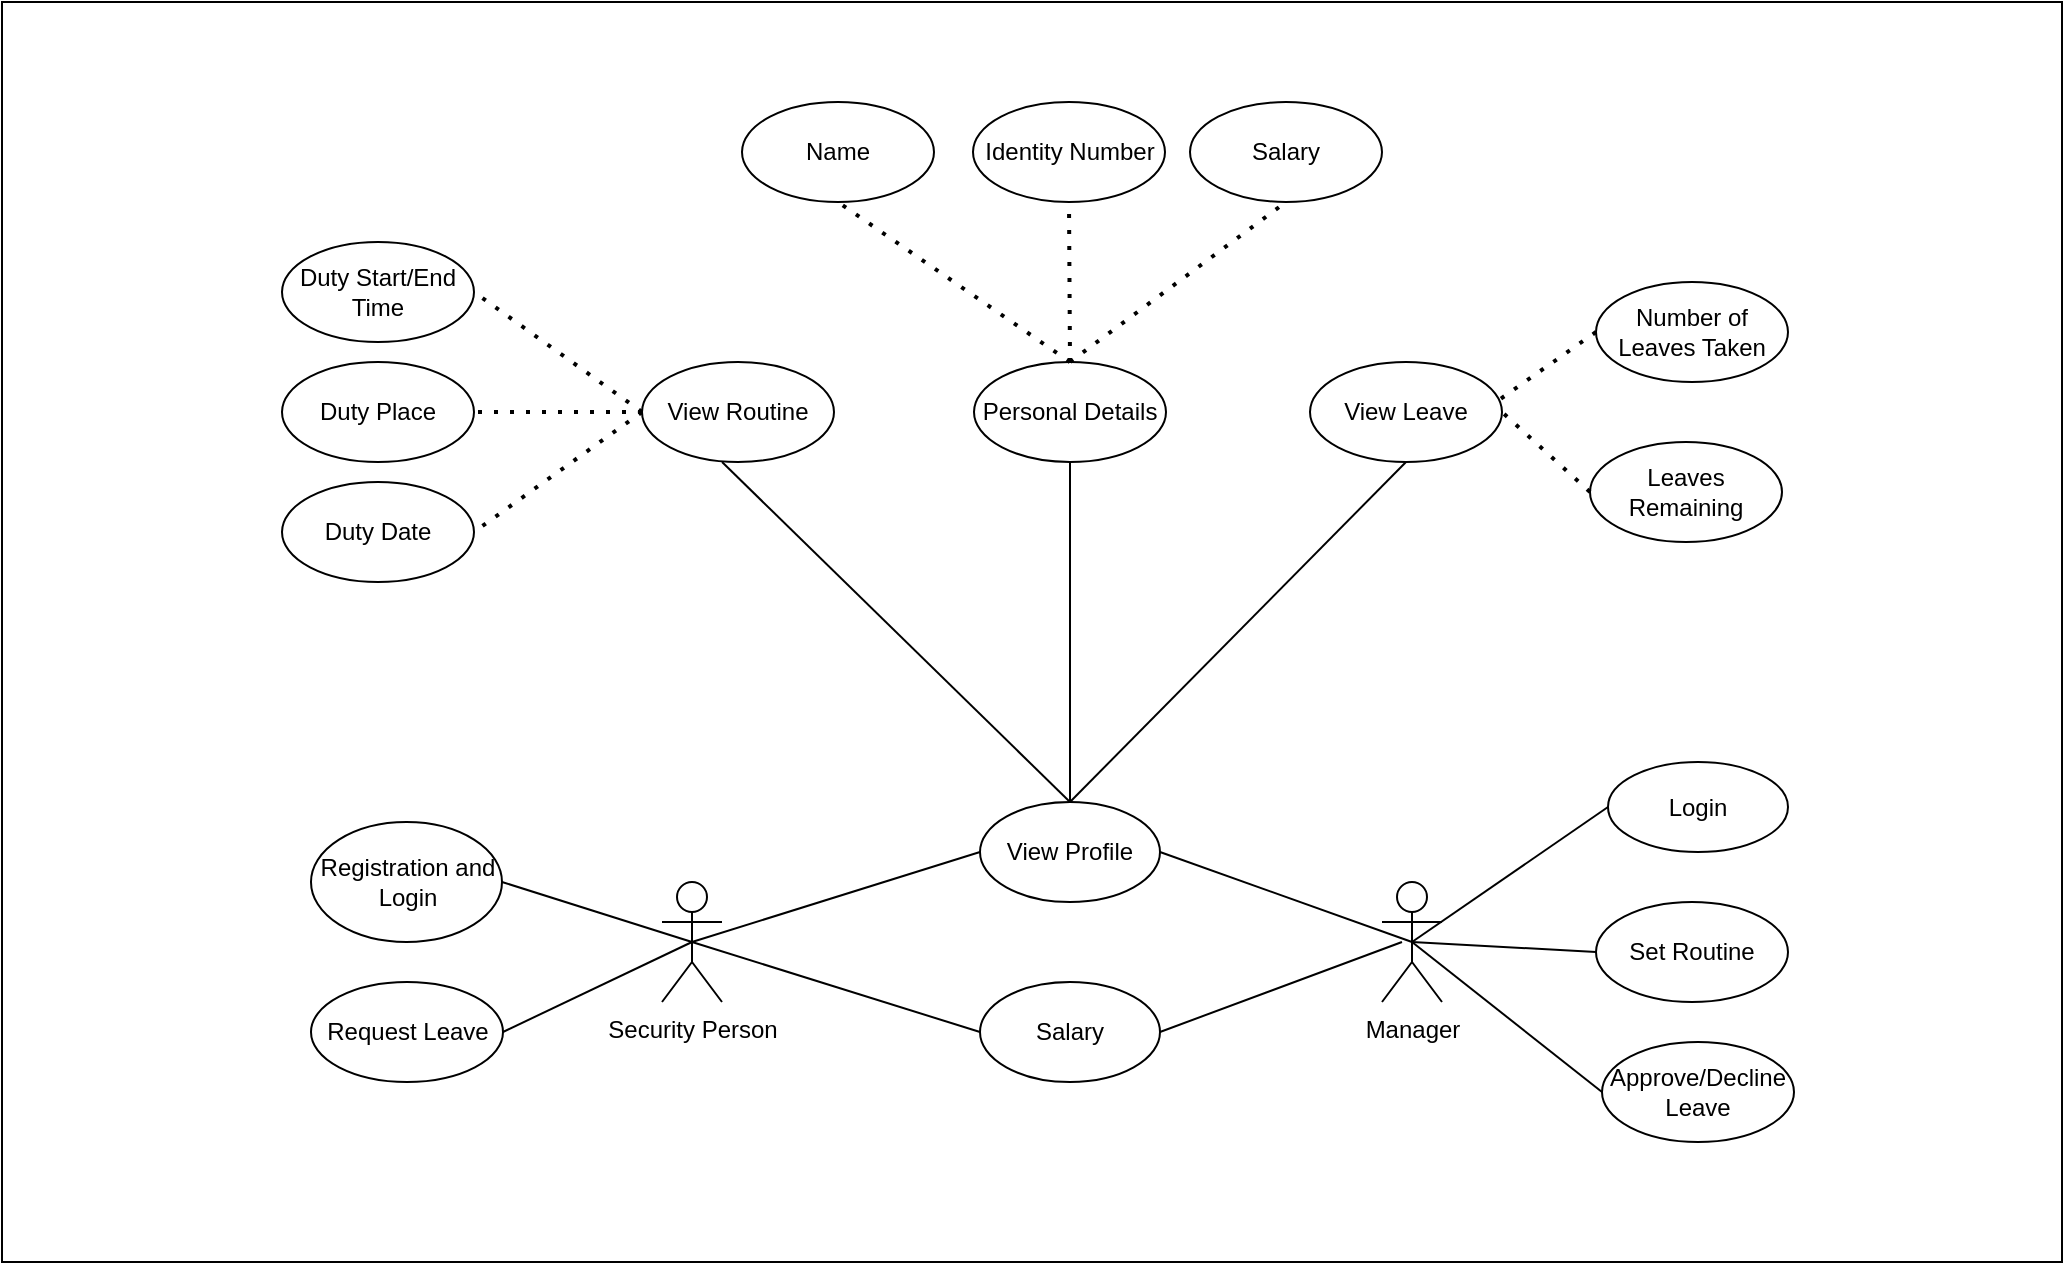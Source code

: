 <mxfile version="17.4.6" pages="2"><diagram id="b6mz7QB2NkH0sTItS8mG" name="3CampusSecurityUseCase"><mxGraphModel dx="2702" dy="1260" grid="1" gridSize="10" guides="1" tooltips="1" connect="1" arrows="1" fold="1" page="1" pageScale="1" pageWidth="827" pageHeight="1169" math="0" shadow="0"><root><mxCell id="0"/><mxCell id="1" parent="0"/><mxCell id="WGyLH8GH4cM9ZP9HDmzL-42" value="" style="rounded=0;whiteSpace=wrap;html=1;" vertex="1" parent="1"><mxGeometry x="360" y="250" width="1030" height="630" as="geometry"/></mxCell><mxCell id="WGyLH8GH4cM9ZP9HDmzL-1" value="Security Person" style="shape=umlActor;verticalLabelPosition=bottom;verticalAlign=top;html=1;outlineConnect=0;" vertex="1" parent="1"><mxGeometry x="690" y="690" width="30" height="60" as="geometry"/></mxCell><mxCell id="WGyLH8GH4cM9ZP9HDmzL-2" value="Manager" style="shape=umlActor;verticalLabelPosition=bottom;verticalAlign=top;html=1;outlineConnect=0;" vertex="1" parent="1"><mxGeometry x="1050" y="690" width="30" height="60" as="geometry"/></mxCell><mxCell id="WGyLH8GH4cM9ZP9HDmzL-3" value="Registration and Login" style="ellipse;whiteSpace=wrap;html=1;" vertex="1" parent="1"><mxGeometry x="514.5" y="660" width="95.5" height="60" as="geometry"/></mxCell><mxCell id="WGyLH8GH4cM9ZP9HDmzL-4" value="Login" style="ellipse;whiteSpace=wrap;html=1;" vertex="1" parent="1"><mxGeometry x="1163" y="630" width="90" height="45" as="geometry"/></mxCell><mxCell id="WGyLH8GH4cM9ZP9HDmzL-5" value="Request Leave" style="ellipse;whiteSpace=wrap;html=1;" vertex="1" parent="1"><mxGeometry x="514.5" y="740" width="96" height="50" as="geometry"/></mxCell><mxCell id="WGyLH8GH4cM9ZP9HDmzL-6" value="Approve/Decline Leave" style="ellipse;whiteSpace=wrap;html=1;" vertex="1" parent="1"><mxGeometry x="1160" y="770" width="96" height="50" as="geometry"/></mxCell><mxCell id="WGyLH8GH4cM9ZP9HDmzL-7" value="Set Routine" style="ellipse;whiteSpace=wrap;html=1;" vertex="1" parent="1"><mxGeometry x="1157" y="700" width="96" height="50" as="geometry"/></mxCell><mxCell id="WGyLH8GH4cM9ZP9HDmzL-8" value="View Routine" style="ellipse;whiteSpace=wrap;html=1;" vertex="1" parent="1"><mxGeometry x="680" y="430" width="96" height="50" as="geometry"/></mxCell><mxCell id="WGyLH8GH4cM9ZP9HDmzL-9" value="Salary" style="ellipse;whiteSpace=wrap;html=1;" vertex="1" parent="1"><mxGeometry x="849" y="740" width="90" height="50" as="geometry"/></mxCell><mxCell id="WGyLH8GH4cM9ZP9HDmzL-10" value="View Profile" style="ellipse;whiteSpace=wrap;html=1;" vertex="1" parent="1"><mxGeometry x="849" y="650" width="90" height="50" as="geometry"/></mxCell><mxCell id="WGyLH8GH4cM9ZP9HDmzL-11" value="View Leave" style="ellipse;whiteSpace=wrap;html=1;" vertex="1" parent="1"><mxGeometry x="1014" y="430" width="96" height="50" as="geometry"/></mxCell><mxCell id="WGyLH8GH4cM9ZP9HDmzL-12" value="Duty Date" style="ellipse;whiteSpace=wrap;html=1;" vertex="1" parent="1"><mxGeometry x="500" y="490" width="96" height="50" as="geometry"/></mxCell><mxCell id="WGyLH8GH4cM9ZP9HDmzL-13" value="Duty Place" style="ellipse;whiteSpace=wrap;html=1;" vertex="1" parent="1"><mxGeometry x="500" y="430" width="96" height="50" as="geometry"/></mxCell><mxCell id="WGyLH8GH4cM9ZP9HDmzL-14" value="Duty Start/End Time" style="ellipse;whiteSpace=wrap;html=1;" vertex="1" parent="1"><mxGeometry x="500" y="370" width="96" height="50" as="geometry"/></mxCell><mxCell id="WGyLH8GH4cM9ZP9HDmzL-15" value="Number of Leaves Taken&lt;span style=&quot;color: rgba(0 , 0 , 0 , 0) ; font-family: monospace ; font-size: 0px&quot;&gt;%3CmxGraphModel%3E%3Croot%3E%3CmxCell%20id%3D%220%22%2F%3E%3CmxCell%20id%3D%221%22%20parent%3D%220%22%2F%3E%3CmxCell%20id%3D%222%22%20value%3D%22View%20Leave%22%20style%3D%22ellipse%3BwhiteSpace%3Dwrap%3Bhtml%3D1%3B%22%20vertex%3D%221%22%20parent%3D%221%22%3E%3CmxGeometry%20x%3D%22450%22%20y%3D%22110%22%20width%3D%2296%22%20height%3D%2250%22%20as%3D%22geometry%22%2F%3E%3C%2FmxCell%3E%3C%2Froot%3E%3C%2FmxGraphModel%3E&lt;/span&gt;" style="ellipse;whiteSpace=wrap;html=1;" vertex="1" parent="1"><mxGeometry x="1157" y="390" width="96" height="50" as="geometry"/></mxCell><mxCell id="WGyLH8GH4cM9ZP9HDmzL-16" value="Leaves Remaining&lt;span style=&quot;color: rgba(0 , 0 , 0 , 0) ; font-family: monospace ; font-size: 0px&quot;&gt;%3CmxGraphModel%3E%3Croot%3E%3CmxCell%20id%3D%220%22%2F%3E%3CmxCell%20id%3D%221%22%20parent%3D%220%22%2F%3E%3CmxCell%20id%3D%222%22%20value%3D%22View%20Leave%22%20style%3D%22ellipse%3BwhiteSpace%3Dwrap%3Bhtml%3D1%3B%22%20vertex%3D%221%22%20parent%3D%221%22%3E%3CmxGeometry%20x%3D%22450%22%20y%3D%22110%22%20width%3D%2296%22%20height%3D%2250%22%20as%3D%22geometry%22%2F%3E%3C%2FmxCell%3E%3C%2Froot%3E%3C%2FmxGraphModel%3E&lt;/span&gt;" style="ellipse;whiteSpace=wrap;html=1;" vertex="1" parent="1"><mxGeometry x="1154" y="470" width="96" height="50" as="geometry"/></mxCell><mxCell id="WGyLH8GH4cM9ZP9HDmzL-17" value="Personal Details" style="ellipse;whiteSpace=wrap;html=1;" vertex="1" parent="1"><mxGeometry x="846" y="430" width="96" height="50" as="geometry"/></mxCell><mxCell id="WGyLH8GH4cM9ZP9HDmzL-18" value="" style="endArrow=none;html=1;rounded=0;entryX=0.5;entryY=0.5;entryDx=0;entryDy=0;entryPerimeter=0;exitX=1;exitY=0.5;exitDx=0;exitDy=0;" edge="1" parent="1" source="WGyLH8GH4cM9ZP9HDmzL-3" target="WGyLH8GH4cM9ZP9HDmzL-1"><mxGeometry width="50" height="50" relative="1" as="geometry"><mxPoint x="650" y="850" as="sourcePoint"/><mxPoint x="700" y="800" as="targetPoint"/></mxGeometry></mxCell><mxCell id="WGyLH8GH4cM9ZP9HDmzL-19" value="" style="endArrow=none;html=1;rounded=0;entryX=0.5;entryY=0.5;entryDx=0;entryDy=0;entryPerimeter=0;exitX=1;exitY=0.5;exitDx=0;exitDy=0;" edge="1" parent="1" source="WGyLH8GH4cM9ZP9HDmzL-5" target="WGyLH8GH4cM9ZP9HDmzL-1"><mxGeometry width="50" height="50" relative="1" as="geometry"><mxPoint x="660" y="860" as="sourcePoint"/><mxPoint x="710" y="810" as="targetPoint"/></mxGeometry></mxCell><mxCell id="WGyLH8GH4cM9ZP9HDmzL-20" value="" style="endArrow=none;html=1;rounded=0;entryX=0.5;entryY=0.5;entryDx=0;entryDy=0;entryPerimeter=0;exitX=0;exitY=0.5;exitDx=0;exitDy=0;" edge="1" parent="1" source="WGyLH8GH4cM9ZP9HDmzL-10" target="WGyLH8GH4cM9ZP9HDmzL-1"><mxGeometry width="50" height="50" relative="1" as="geometry"><mxPoint x="670" y="870" as="sourcePoint"/><mxPoint x="720" y="820" as="targetPoint"/></mxGeometry></mxCell><mxCell id="WGyLH8GH4cM9ZP9HDmzL-21" value="" style="endArrow=none;html=1;rounded=0;entryX=0.5;entryY=0.5;entryDx=0;entryDy=0;entryPerimeter=0;exitX=0;exitY=0.5;exitDx=0;exitDy=0;" edge="1" parent="1" source="WGyLH8GH4cM9ZP9HDmzL-9" target="WGyLH8GH4cM9ZP9HDmzL-1"><mxGeometry width="50" height="50" relative="1" as="geometry"><mxPoint x="680" y="880" as="sourcePoint"/><mxPoint x="730" y="830" as="targetPoint"/></mxGeometry></mxCell><mxCell id="WGyLH8GH4cM9ZP9HDmzL-22" value="" style="endArrow=none;html=1;rounded=0;entryX=0.5;entryY=0.5;entryDx=0;entryDy=0;entryPerimeter=0;exitX=1;exitY=0.5;exitDx=0;exitDy=0;" edge="1" parent="1" source="WGyLH8GH4cM9ZP9HDmzL-10" target="WGyLH8GH4cM9ZP9HDmzL-2"><mxGeometry width="50" height="50" relative="1" as="geometry"><mxPoint x="990" y="650" as="sourcePoint"/><mxPoint x="740" y="840" as="targetPoint"/></mxGeometry></mxCell><mxCell id="WGyLH8GH4cM9ZP9HDmzL-23" value="" style="endArrow=none;html=1;rounded=0;exitX=1;exitY=0.5;exitDx=0;exitDy=0;" edge="1" parent="1" source="WGyLH8GH4cM9ZP9HDmzL-9"><mxGeometry width="50" height="50" relative="1" as="geometry"><mxPoint x="700" y="900" as="sourcePoint"/><mxPoint x="1060" y="720" as="targetPoint"/></mxGeometry></mxCell><mxCell id="WGyLH8GH4cM9ZP9HDmzL-24" value="" style="endArrow=none;html=1;rounded=0;exitX=0;exitY=0.5;exitDx=0;exitDy=0;entryX=0.5;entryY=0.5;entryDx=0;entryDy=0;entryPerimeter=0;" edge="1" parent="1" source="WGyLH8GH4cM9ZP9HDmzL-4" target="WGyLH8GH4cM9ZP9HDmzL-2"><mxGeometry width="50" height="50" relative="1" as="geometry"><mxPoint x="1160" y="652.5" as="sourcePoint"/><mxPoint x="1065" y="720" as="targetPoint"/></mxGeometry></mxCell><mxCell id="WGyLH8GH4cM9ZP9HDmzL-25" value="" style="endArrow=none;html=1;rounded=0;entryX=0.5;entryY=0.5;entryDx=0;entryDy=0;entryPerimeter=0;exitX=0;exitY=0.5;exitDx=0;exitDy=0;" edge="1" parent="1" source="WGyLH8GH4cM9ZP9HDmzL-7" target="WGyLH8GH4cM9ZP9HDmzL-2"><mxGeometry width="50" height="50" relative="1" as="geometry"><mxPoint x="720" y="920" as="sourcePoint"/><mxPoint x="770" y="870" as="targetPoint"/></mxGeometry></mxCell><mxCell id="WGyLH8GH4cM9ZP9HDmzL-26" value="" style="endArrow=none;html=1;rounded=0;entryX=0.5;entryY=0.5;entryDx=0;entryDy=0;entryPerimeter=0;exitX=0;exitY=0.5;exitDx=0;exitDy=0;" edge="1" parent="1" source="WGyLH8GH4cM9ZP9HDmzL-6" target="WGyLH8GH4cM9ZP9HDmzL-2"><mxGeometry width="50" height="50" relative="1" as="geometry"><mxPoint x="730" y="930" as="sourcePoint"/><mxPoint x="780" y="880" as="targetPoint"/></mxGeometry></mxCell><mxCell id="WGyLH8GH4cM9ZP9HDmzL-27" value="" style="endArrow=none;html=1;rounded=0;entryX=0.5;entryY=0;entryDx=0;entryDy=0;exitX=0.417;exitY=1;exitDx=0;exitDy=0;exitPerimeter=0;" edge="1" parent="1" source="WGyLH8GH4cM9ZP9HDmzL-8" target="WGyLH8GH4cM9ZP9HDmzL-10"><mxGeometry width="50" height="50" relative="1" as="geometry"><mxPoint x="740" y="820" as="sourcePoint"/><mxPoint x="790" y="770" as="targetPoint"/></mxGeometry></mxCell><mxCell id="WGyLH8GH4cM9ZP9HDmzL-28" value="" style="endArrow=none;html=1;rounded=0;entryX=0.5;entryY=0;entryDx=0;entryDy=0;exitX=0.5;exitY=1;exitDx=0;exitDy=0;" edge="1" parent="1" source="WGyLH8GH4cM9ZP9HDmzL-17" target="WGyLH8GH4cM9ZP9HDmzL-10"><mxGeometry width="50" height="50" relative="1" as="geometry"><mxPoint x="750" y="830" as="sourcePoint"/><mxPoint x="800" y="780" as="targetPoint"/></mxGeometry></mxCell><mxCell id="WGyLH8GH4cM9ZP9HDmzL-29" value="" style="endArrow=none;html=1;rounded=0;entryX=0.5;entryY=0;entryDx=0;entryDy=0;exitX=0.5;exitY=1;exitDx=0;exitDy=0;" edge="1" parent="1" source="WGyLH8GH4cM9ZP9HDmzL-11" target="WGyLH8GH4cM9ZP9HDmzL-10"><mxGeometry width="50" height="50" relative="1" as="geometry"><mxPoint x="760" y="840" as="sourcePoint"/><mxPoint x="810" y="790" as="targetPoint"/></mxGeometry></mxCell><mxCell id="WGyLH8GH4cM9ZP9HDmzL-30" value="" style="endArrow=none;dashed=1;html=1;dashPattern=1 3;strokeWidth=2;rounded=0;exitX=0;exitY=0.5;exitDx=0;exitDy=0;entryX=1;entryY=0.5;entryDx=0;entryDy=0;" edge="1" parent="1" source="WGyLH8GH4cM9ZP9HDmzL-8" target="WGyLH8GH4cM9ZP9HDmzL-13"><mxGeometry width="50" height="50" relative="1" as="geometry"><mxPoint x="870" y="760" as="sourcePoint"/><mxPoint x="920" y="710" as="targetPoint"/></mxGeometry></mxCell><mxCell id="WGyLH8GH4cM9ZP9HDmzL-31" value="" style="endArrow=none;dashed=1;html=1;dashPattern=1 3;strokeWidth=2;rounded=0;exitX=0;exitY=0.5;exitDx=0;exitDy=0;entryX=1;entryY=0.5;entryDx=0;entryDy=0;" edge="1" parent="1" source="WGyLH8GH4cM9ZP9HDmzL-8" target="WGyLH8GH4cM9ZP9HDmzL-12"><mxGeometry width="50" height="50" relative="1" as="geometry"><mxPoint x="690" y="465" as="sourcePoint"/><mxPoint x="606" y="465" as="targetPoint"/></mxGeometry></mxCell><mxCell id="WGyLH8GH4cM9ZP9HDmzL-32" value="" style="endArrow=none;dashed=1;html=1;dashPattern=1 3;strokeWidth=2;rounded=0;entryX=1;entryY=0.5;entryDx=0;entryDy=0;exitX=0;exitY=0.5;exitDx=0;exitDy=0;" edge="1" parent="1" source="WGyLH8GH4cM9ZP9HDmzL-8" target="WGyLH8GH4cM9ZP9HDmzL-14"><mxGeometry width="50" height="50" relative="1" as="geometry"><mxPoint x="670" y="430" as="sourcePoint"/><mxPoint x="616" y="475" as="targetPoint"/></mxGeometry></mxCell><mxCell id="WGyLH8GH4cM9ZP9HDmzL-33" value="" style="endArrow=none;dashed=1;html=1;dashPattern=1 3;strokeWidth=2;rounded=0;exitX=0;exitY=0.5;exitDx=0;exitDy=0;entryX=0.969;entryY=0.4;entryDx=0;entryDy=0;entryPerimeter=0;" edge="1" parent="1" source="WGyLH8GH4cM9ZP9HDmzL-15" target="WGyLH8GH4cM9ZP9HDmzL-11"><mxGeometry width="50" height="50" relative="1" as="geometry"><mxPoint x="1131" y="514.5" as="sourcePoint"/><mxPoint x="1047" y="514.5" as="targetPoint"/></mxGeometry></mxCell><mxCell id="WGyLH8GH4cM9ZP9HDmzL-34" value="" style="endArrow=none;dashed=1;html=1;dashPattern=1 3;strokeWidth=2;rounded=0;exitX=0;exitY=0.5;exitDx=0;exitDy=0;entryX=1;entryY=0.5;entryDx=0;entryDy=0;" edge="1" parent="1" source="WGyLH8GH4cM9ZP9HDmzL-16" target="WGyLH8GH4cM9ZP9HDmzL-11"><mxGeometry width="50" height="50" relative="1" as="geometry"><mxPoint x="717" y="495" as="sourcePoint"/><mxPoint x="633" y="495" as="targetPoint"/></mxGeometry></mxCell><mxCell id="WGyLH8GH4cM9ZP9HDmzL-35" value="Name" style="ellipse;whiteSpace=wrap;html=1;" vertex="1" parent="1"><mxGeometry x="730" y="300" width="96" height="50" as="geometry"/></mxCell><mxCell id="WGyLH8GH4cM9ZP9HDmzL-36" value="Identity Number" style="ellipse;whiteSpace=wrap;html=1;" vertex="1" parent="1"><mxGeometry x="845.5" y="300" width="96" height="50" as="geometry"/></mxCell><mxCell id="WGyLH8GH4cM9ZP9HDmzL-37" value="Salary" style="ellipse;whiteSpace=wrap;html=1;" vertex="1" parent="1"><mxGeometry x="954" y="300" width="96" height="50" as="geometry"/></mxCell><mxCell id="WGyLH8GH4cM9ZP9HDmzL-38" value="" style="endArrow=none;dashed=1;html=1;dashPattern=1 3;strokeWidth=2;rounded=0;exitX=0.5;exitY=0;exitDx=0;exitDy=0;entryX=0.5;entryY=1;entryDx=0;entryDy=0;" edge="1" parent="1" source="WGyLH8GH4cM9ZP9HDmzL-17" target="WGyLH8GH4cM9ZP9HDmzL-35"><mxGeometry width="50" height="50" relative="1" as="geometry"><mxPoint x="840" y="430" as="sourcePoint"/><mxPoint x="770" y="440" as="targetPoint"/></mxGeometry></mxCell><mxCell id="WGyLH8GH4cM9ZP9HDmzL-39" value="" style="endArrow=none;dashed=1;html=1;dashPattern=1 3;strokeWidth=2;rounded=0;exitX=0.5;exitY=0;exitDx=0;exitDy=0;entryX=0.5;entryY=1;entryDx=0;entryDy=0;" edge="1" parent="1" source="WGyLH8GH4cM9ZP9HDmzL-17" target="WGyLH8GH4cM9ZP9HDmzL-36"><mxGeometry width="50" height="50" relative="1" as="geometry"><mxPoint x="850" y="440" as="sourcePoint"/><mxPoint x="780" y="450" as="targetPoint"/></mxGeometry></mxCell><mxCell id="WGyLH8GH4cM9ZP9HDmzL-40" value="" style="endArrow=none;dashed=1;html=1;dashPattern=1 3;strokeWidth=2;rounded=0;exitX=0.5;exitY=0;exitDx=0;exitDy=0;entryX=0.5;entryY=1;entryDx=0;entryDy=0;" edge="1" parent="1" source="WGyLH8GH4cM9ZP9HDmzL-17" target="WGyLH8GH4cM9ZP9HDmzL-37"><mxGeometry width="50" height="50" relative="1" as="geometry"><mxPoint x="860" y="450" as="sourcePoint"/><mxPoint x="790" y="460" as="targetPoint"/></mxGeometry></mxCell></root></mxGraphModel></diagram><diagram name="3CampusSecurityClass" id="l3RA1TI2ZmyWoAA0p6ES"><mxGraphModel dx="2392" dy="1512" grid="1" gridSize="10" guides="1" tooltips="1" connect="1" arrows="1" fold="1" page="1" pageScale="1" pageWidth="850" pageHeight="1100" math="0" shadow="0"><root><mxCell id="0"/><mxCell id="1" parent="0"/><mxCell id="AU-ceAukP1jAG6qNdZRI-1" value="" style="rounded=0;whiteSpace=wrap;html=1;" vertex="1" parent="1"><mxGeometry x="1210" y="270" width="1020" height="590" as="geometry"/></mxCell><mxCell id="0cC0mtkbQ0x0JJJ7ETFk-1" value="Security Personnel" style="swimlane;fontStyle=0;childLayout=stackLayout;horizontal=1;startSize=30;horizontalStack=0;resizeParent=1;resizeParentMax=0;resizeLast=0;collapsible=1;marginBottom=0;" parent="1" vertex="1"><mxGeometry x="1260" y="330" width="200" height="230" as="geometry"><mxRectangle x="482" y="20" width="60" height="30" as="alternateBounds"/></mxGeometry></mxCell><mxCell id="0cC0mtkbQ0x0JJJ7ETFk-2" value="+int personnel_id&#10;+string personnel_name&#10;#int personnel salary &#10;-string duty_place&#10;-date duty_date&#10;-string duty_time&#10;-int leaves_taken&#10;-int leaves_reamining&#10;&#10;&#10;&#10;" style="text;strokeColor=none;fillColor=none;align=left;verticalAlign=middle;spacingLeft=4;spacingRight=4;overflow=hidden;points=[[0,0.5],[1,0.5]];portConstraint=eastwest;rotatable=0;" parent="0cC0mtkbQ0x0JJJ7ETFk-1" vertex="1"><mxGeometry y="30" width="200" height="130" as="geometry"/></mxCell><mxCell id="0cC0mtkbQ0x0JJJ7ETFk-3" value="-view_routine ()&#10;#salary_check ()&#10;-update_profile ()&#10;-leave_request ()&#10;&#10;&#10;&#10;" style="text;strokeColor=none;fillColor=none;align=left;verticalAlign=middle;spacingLeft=4;spacingRight=4;overflow=hidden;points=[[0,0.5],[1,0.5]];portConstraint=eastwest;rotatable=0;" parent="0cC0mtkbQ0x0JJJ7ETFk-1" vertex="1"><mxGeometry y="160" width="200" height="70" as="geometry"/></mxCell><mxCell id="It3V9W_SMqlJNKpuKTfG-1" value="Manager" style="swimlane;fontStyle=0;childLayout=stackLayout;horizontal=1;startSize=30;horizontalStack=0;resizeParent=1;resizeParentMax=0;resizeLast=0;collapsible=1;marginBottom=0;" parent="1" vertex="1"><mxGeometry x="1950" y="380" width="200" height="120" as="geometry"><mxRectangle x="482" y="20" width="60" height="30" as="alternateBounds"/></mxGeometry></mxCell><mxCell id="It3V9W_SMqlJNKpuKTfG-2" value="+int manager_id&#10;+string manager_name &#10;&#10;&#10;" style="text;strokeColor=none;fillColor=none;align=left;verticalAlign=middle;spacingLeft=4;spacingRight=4;overflow=hidden;points=[[0,0.5],[1,0.5]];portConstraint=eastwest;rotatable=0;" parent="It3V9W_SMqlJNKpuKTfG-1" vertex="1"><mxGeometry y="30" width="200" height="40" as="geometry"/></mxCell><mxCell id="It3V9W_SMqlJNKpuKTfG-3" value="-set_routine ()&#10;-update_salary ()&#10;-approve_deny_leave_request ()&#10;&#10;&#10;&#10;" style="text;strokeColor=none;fillColor=none;align=left;verticalAlign=middle;spacingLeft=4;spacingRight=4;overflow=hidden;points=[[0,0.5],[1,0.5]];portConstraint=eastwest;rotatable=0;" parent="It3V9W_SMqlJNKpuKTfG-1" vertex="1"><mxGeometry y="70" width="200" height="50" as="geometry"/></mxCell><mxCell id="OvQitNXEnRkgR5Dw-by_-9" style="edgeStyle=orthogonalEdgeStyle;rounded=0;orthogonalLoop=1;jettySize=auto;html=1;exitX=0.5;exitY=0;exitDx=0;exitDy=0;entryX=0;entryY=0.5;entryDx=0;entryDy=0;" parent="1" source="OvQitNXEnRkgR5Dw-by_-1" target="OvQitNXEnRkgR5Dw-by_-6" edge="1"><mxGeometry relative="1" as="geometry"/></mxCell><mxCell id="OvQitNXEnRkgR5Dw-by_-15" value="update" style="edgeLabel;html=1;align=center;verticalAlign=middle;resizable=0;points=[];" parent="OvQitNXEnRkgR5Dw-by_-9" vertex="1" connectable="0"><mxGeometry x="-0.218" relative="1" as="geometry"><mxPoint as="offset"/></mxGeometry></mxCell><mxCell id="OvQitNXEnRkgR5Dw-by_-1" value="DutyArea" style="swimlane;fontStyle=0;childLayout=stackLayout;horizontal=1;startSize=30;horizontalStack=0;resizeParent=1;resizeParentMax=0;resizeLast=0;collapsible=1;marginBottom=0;" parent="1" vertex="1"><mxGeometry x="1540" y="650" width="200" height="150" as="geometry"><mxRectangle x="482" y="20" width="60" height="30" as="alternateBounds"/></mxGeometry></mxCell><mxCell id="OvQitNXEnRkgR5Dw-by_-2" value="+int area&#10;+string time&#10;+date duty_date&#10;+string security_assigned" style="text;strokeColor=none;fillColor=none;align=left;verticalAlign=middle;spacingLeft=4;spacingRight=4;overflow=hidden;points=[[0,0.5],[1,0.5]];portConstraint=eastwest;rotatable=0;" parent="OvQitNXEnRkgR5Dw-by_-1" vertex="1"><mxGeometry y="30" width="200" height="70" as="geometry"/></mxCell><mxCell id="OvQitNXEnRkgR5Dw-by_-3" value="-view_routine ()&#10;-record_entry ()&#10;-record checkout ()&#10;&#10;&#10;&#10;&#10;" style="text;strokeColor=none;fillColor=none;align=left;verticalAlign=middle;spacingLeft=4;spacingRight=4;overflow=hidden;points=[[0,0.5],[1,0.5]];portConstraint=eastwest;rotatable=0;" parent="OvQitNXEnRkgR5Dw-by_-1" vertex="1"><mxGeometry y="100" width="200" height="50" as="geometry"/></mxCell><mxCell id="OvQitNXEnRkgR5Dw-by_-4" value="System" style="swimlane;fontStyle=0;childLayout=stackLayout;horizontal=1;startSize=30;horizontalStack=0;resizeParent=1;resizeParentMax=0;resizeLast=0;collapsible=1;marginBottom=0;" parent="1" vertex="1"><mxGeometry x="1610" y="370" width="200" height="140" as="geometry"><mxRectangle x="482" y="20" width="60" height="30" as="alternateBounds"/></mxGeometry></mxCell><mxCell id="OvQitNXEnRkgR5Dw-by_-5" value="-string personnel_details&#10;-string salary_details&#10;-string duty_details&#10;-string leave_details&#10;" style="text;strokeColor=none;fillColor=none;align=left;verticalAlign=middle;spacingLeft=4;spacingRight=4;overflow=hidden;points=[[0,0.5],[1,0.5]];portConstraint=eastwest;rotatable=0;" parent="OvQitNXEnRkgR5Dw-by_-4" vertex="1"><mxGeometry y="30" width="200" height="60" as="geometry"/></mxCell><mxCell id="OvQitNXEnRkgR5Dw-by_-6" value="#authenticate_login_username ()&#10;#authenticate_login_password ()&#10;" style="text;strokeColor=none;fillColor=none;align=left;verticalAlign=middle;spacingLeft=4;spacingRight=4;overflow=hidden;points=[[0,0.5],[1,0.5]];portConstraint=eastwest;rotatable=0;" parent="OvQitNXEnRkgR5Dw-by_-4" vertex="1"><mxGeometry y="90" width="200" height="50" as="geometry"/></mxCell><mxCell id="OvQitNXEnRkgR5Dw-by_-7" style="edgeStyle=orthogonalEdgeStyle;rounded=0;orthogonalLoop=1;jettySize=auto;html=1;exitX=1;exitY=0.5;exitDx=0;exitDy=0;entryX=0;entryY=0.5;entryDx=0;entryDy=0;" parent="1" source="0cC0mtkbQ0x0JJJ7ETFk-2" target="OvQitNXEnRkgR5Dw-by_-5" edge="1"><mxGeometry relative="1" as="geometry"/></mxCell><mxCell id="OvQitNXEnRkgR5Dw-by_-14" value="authenticate" style="edgeLabel;html=1;align=center;verticalAlign=middle;resizable=0;points=[];" parent="OvQitNXEnRkgR5Dw-by_-7" vertex="1" connectable="0"><mxGeometry x="-0.296" relative="1" as="geometry"><mxPoint as="offset"/></mxGeometry></mxCell><mxCell id="OvQitNXEnRkgR5Dw-by_-8" style="edgeStyle=orthogonalEdgeStyle;rounded=0;orthogonalLoop=1;jettySize=auto;html=1;exitX=0;exitY=0.5;exitDx=0;exitDy=0;entryX=1;entryY=0.5;entryDx=0;entryDy=0;" parent="1" source="It3V9W_SMqlJNKpuKTfG-2" target="OvQitNXEnRkgR5Dw-by_-5" edge="1"><mxGeometry relative="1" as="geometry"/></mxCell><mxCell id="OvQitNXEnRkgR5Dw-by_-11" value="update" style="edgeLabel;html=1;align=center;verticalAlign=middle;resizable=0;points=[];" parent="OvQitNXEnRkgR5Dw-by_-8" vertex="1" connectable="0"><mxGeometry x="0.297" y="1" relative="1" as="geometry"><mxPoint as="offset"/></mxGeometry></mxCell><mxCell id="OvQitNXEnRkgR5Dw-by_-16" style="edgeStyle=orthogonalEdgeStyle;rounded=0;orthogonalLoop=1;jettySize=auto;html=1;exitX=1;exitY=0.5;exitDx=0;exitDy=0;entryX=1;entryY=0.5;entryDx=0;entryDy=0;" parent="1" source="OvQitNXEnRkgR5Dw-by_-6" target="OvQitNXEnRkgR5Dw-by_-2" edge="1"><mxGeometry relative="1" as="geometry"/></mxCell><mxCell id="OvQitNXEnRkgR5Dw-by_-17" value="communicate" style="edgeLabel;html=1;align=center;verticalAlign=middle;resizable=0;points=[];" parent="OvQitNXEnRkgR5Dw-by_-16" vertex="1" connectable="0"><mxGeometry x="0.327" y="3" relative="1" as="geometry"><mxPoint as="offset"/></mxGeometry></mxCell></root></mxGraphModel></diagram></mxfile>